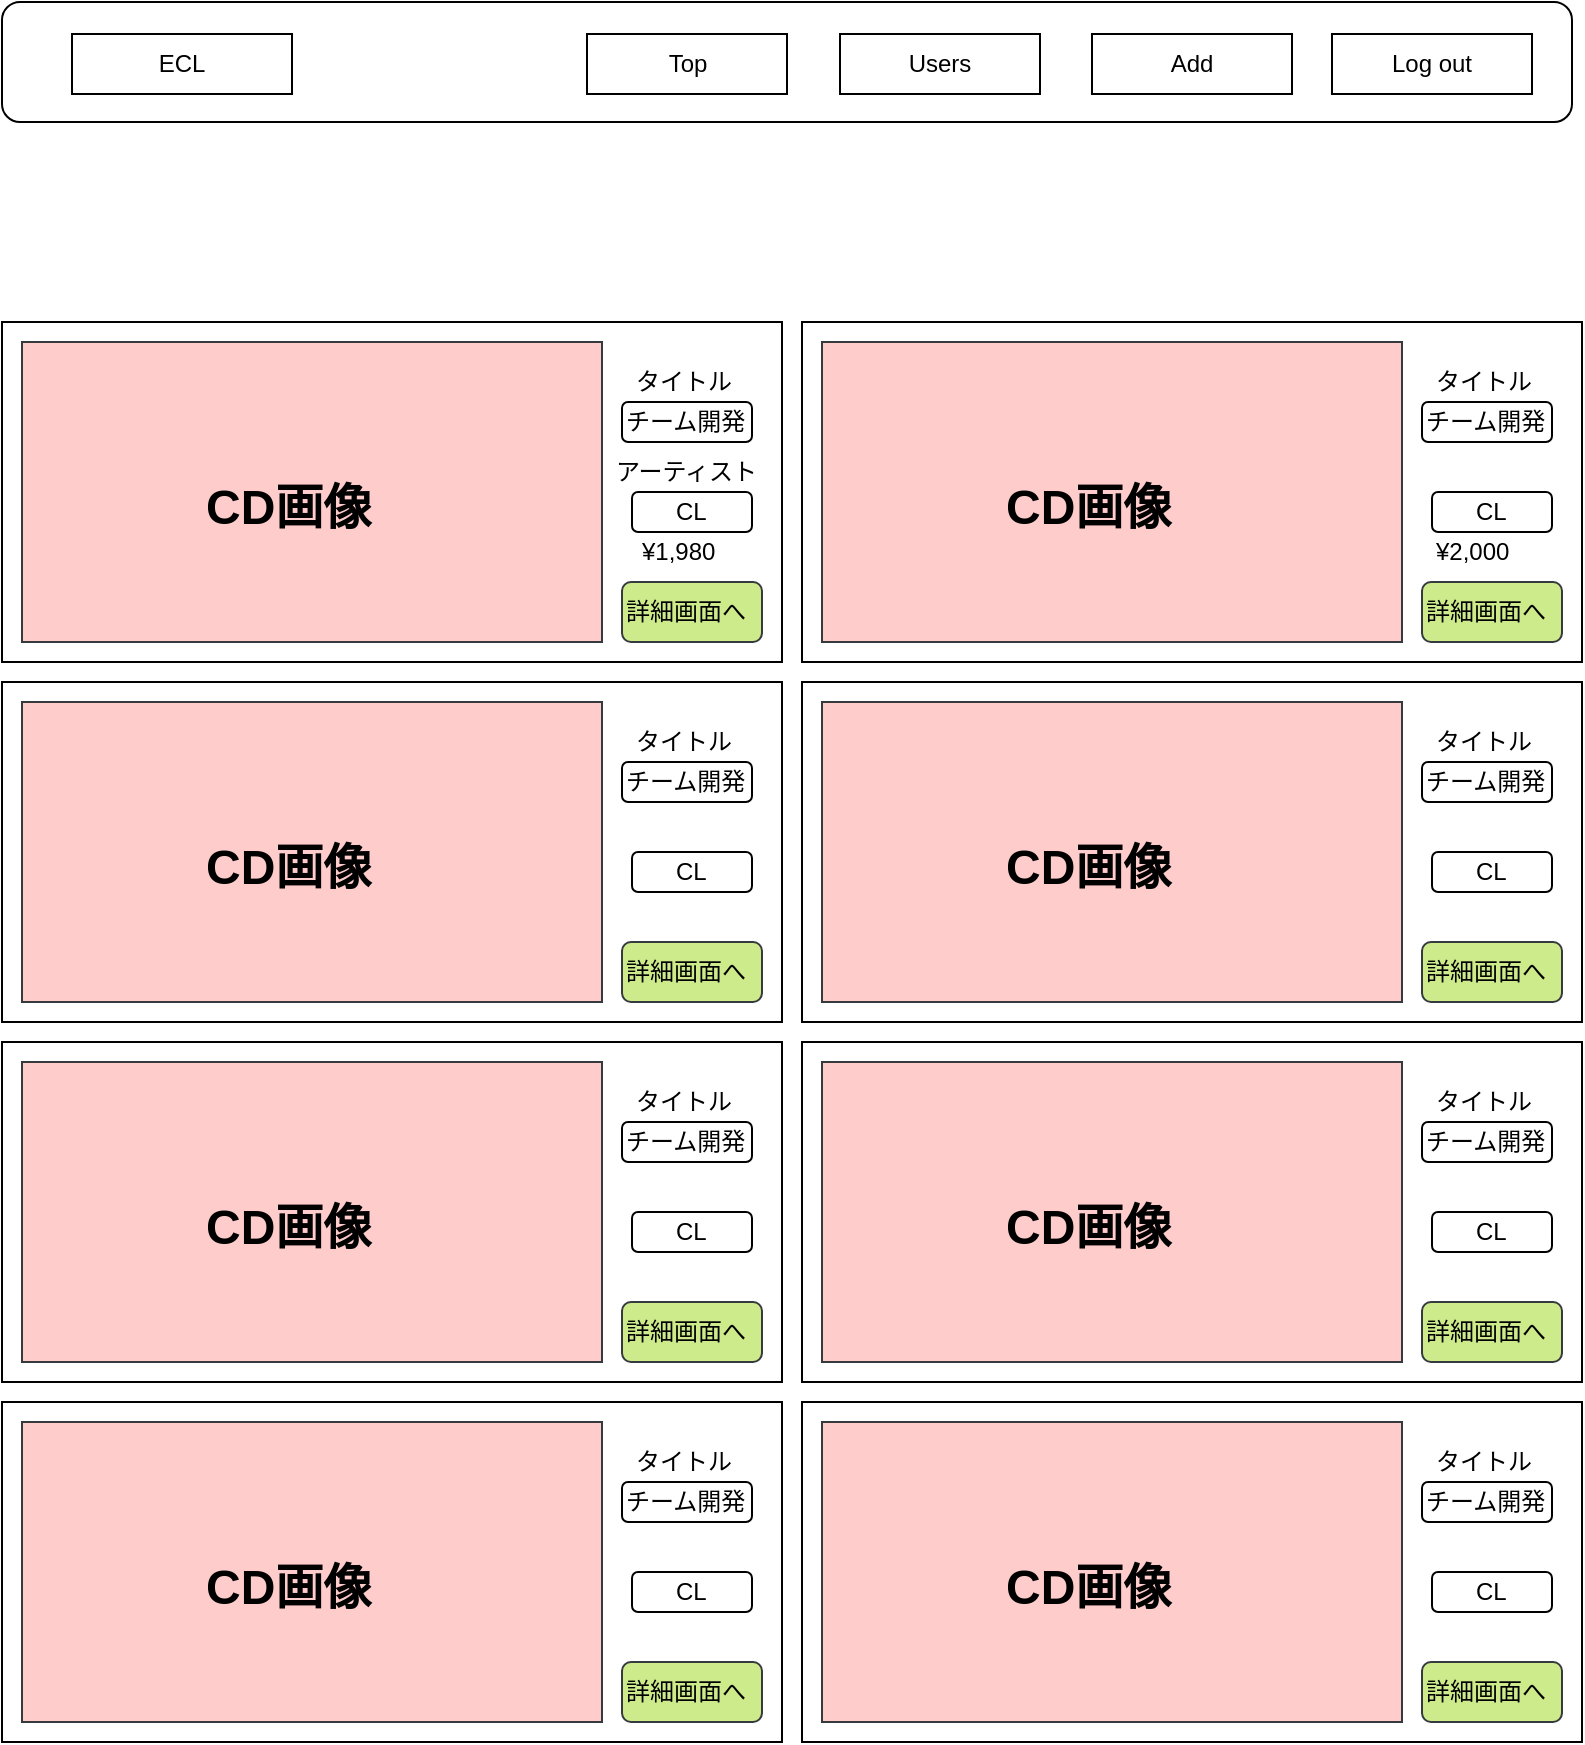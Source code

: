<mxfile version="10.8.8" type="github"><diagram id="PPx-m0vNghP_mfg8f-Wl" name="Page-1"><mxGraphModel dx="1398" dy="775" grid="1" gridSize="10" guides="1" tooltips="1" connect="1" arrows="1" fold="1" page="1" pageScale="1" pageWidth="1169" pageHeight="1654" math="0" shadow="0"><root><mxCell id="0"/><mxCell id="1" parent="0"/><mxCell id="JDdj_WCOVAHmtkz_DxpK-1" value="" style="rounded=0;whiteSpace=wrap;html=1;strokeWidth=1;fillColor=none;gradientColor=none;align=left;" parent="1" vertex="1"><mxGeometry x="110" y="225" width="390" height="170" as="geometry"/></mxCell><mxCell id="JDdj_WCOVAHmtkz_DxpK-2" value="" style="rounded=0;whiteSpace=wrap;html=1;strokeWidth=1;fillColor=#ffcccc;align=left;strokeColor=#36393d;" parent="1" vertex="1"><mxGeometry x="120" y="235" width="290" height="150" as="geometry"/></mxCell><mxCell id="JDdj_WCOVAHmtkz_DxpK-3" value="&lt;h1&gt;CD画像&lt;/h1&gt;" style="text;html=1;resizable=0;points=[];autosize=1;align=left;verticalAlign=top;spacingTop=-4;" parent="1" vertex="1"><mxGeometry x="210" y="285" width="100" height="50" as="geometry"/></mxCell><mxCell id="JDdj_WCOVAHmtkz_DxpK-4" value="詳細画面へ" style="rounded=1;whiteSpace=wrap;html=1;strokeWidth=1;fillColor=#cdeb8b;align=left;strokeColor=#36393d;" parent="1" vertex="1"><mxGeometry x="420" y="355" width="70" height="30" as="geometry"/></mxCell><mxCell id="JDdj_WCOVAHmtkz_DxpK-5" value="タイトル" style="text;html=1;resizable=0;points=[];autosize=1;align=left;verticalAlign=top;spacingTop=-4;" parent="1" vertex="1"><mxGeometry x="425" y="245" width="60" height="20" as="geometry"/></mxCell><mxCell id="JDdj_WCOVAHmtkz_DxpK-6" value="チーム開発" style="text;html=1;resizable=0;points=[];autosize=1;align=left;verticalAlign=top;spacingTop=-4;" parent="1" vertex="1"><mxGeometry x="420" y="265" width="80" height="20" as="geometry"/></mxCell><mxCell id="JDdj_WCOVAHmtkz_DxpK-7" value="" style="rounded=1;whiteSpace=wrap;html=1;strokeWidth=1;fillColor=none;gradientColor=none;align=left;" parent="1" vertex="1"><mxGeometry x="425" y="310" width="60" height="20" as="geometry"/></mxCell><mxCell id="JDdj_WCOVAHmtkz_DxpK-8" value="" style="rounded=1;whiteSpace=wrap;html=1;strokeWidth=1;fillColor=none;gradientColor=none;align=left;" parent="1" vertex="1"><mxGeometry x="420" y="265" width="65" height="20" as="geometry"/></mxCell><mxCell id="JDdj_WCOVAHmtkz_DxpK-9" value="アーティスト" style="text;html=1;resizable=0;points=[];autosize=1;align=left;verticalAlign=top;spacingTop=-4;" parent="1" vertex="1"><mxGeometry x="415" y="290" width="90" height="20" as="geometry"/></mxCell><mxCell id="JDdj_WCOVAHmtkz_DxpK-10" value="CL" style="text;html=1;resizable=0;points=[];autosize=1;align=left;verticalAlign=top;spacingTop=-4;" parent="1" vertex="1"><mxGeometry x="445" y="310" width="30" height="20" as="geometry"/></mxCell><mxCell id="JDdj_WCOVAHmtkz_DxpK-11" value="" style="rounded=0;whiteSpace=wrap;html=1;strokeWidth=1;fillColor=none;gradientColor=none;align=left;" parent="1" vertex="1"><mxGeometry x="510" y="405" width="390" height="170" as="geometry"/></mxCell><mxCell id="JDdj_WCOVAHmtkz_DxpK-12" value="" style="rounded=0;whiteSpace=wrap;html=1;strokeWidth=1;fillColor=#ffcccc;align=left;strokeColor=#36393d;" parent="1" vertex="1"><mxGeometry x="520" y="415" width="290" height="150" as="geometry"/></mxCell><mxCell id="JDdj_WCOVAHmtkz_DxpK-13" value="&lt;h1&gt;CD画像&lt;/h1&gt;" style="text;html=1;resizable=0;points=[];autosize=1;align=left;verticalAlign=top;spacingTop=-4;" parent="1" vertex="1"><mxGeometry x="610" y="465" width="100" height="50" as="geometry"/></mxCell><mxCell id="JDdj_WCOVAHmtkz_DxpK-14" value="詳細画面へ" style="rounded=1;whiteSpace=wrap;html=1;strokeWidth=1;fillColor=#cdeb8b;align=left;strokeColor=#36393d;" parent="1" vertex="1"><mxGeometry x="820" y="535" width="70" height="30" as="geometry"/></mxCell><mxCell id="JDdj_WCOVAHmtkz_DxpK-15" value="タイトル" style="text;html=1;resizable=0;points=[];autosize=1;align=left;verticalAlign=top;spacingTop=-4;" parent="1" vertex="1"><mxGeometry x="825" y="425" width="60" height="20" as="geometry"/></mxCell><mxCell id="JDdj_WCOVAHmtkz_DxpK-16" value="チーム開発" style="text;html=1;resizable=0;points=[];autosize=1;align=left;verticalAlign=top;spacingTop=-4;" parent="1" vertex="1"><mxGeometry x="820" y="445" width="80" height="20" as="geometry"/></mxCell><mxCell id="JDdj_WCOVAHmtkz_DxpK-17" value="" style="rounded=1;whiteSpace=wrap;html=1;strokeWidth=1;fillColor=none;gradientColor=none;align=left;" parent="1" vertex="1"><mxGeometry x="825" y="490" width="60" height="20" as="geometry"/></mxCell><mxCell id="JDdj_WCOVAHmtkz_DxpK-18" value="" style="rounded=1;whiteSpace=wrap;html=1;strokeWidth=1;fillColor=none;gradientColor=none;align=left;" parent="1" vertex="1"><mxGeometry x="820" y="445" width="65" height="20" as="geometry"/></mxCell><mxCell id="JDdj_WCOVAHmtkz_DxpK-19" value="CL" style="text;html=1;resizable=0;points=[];autosize=1;align=left;verticalAlign=top;spacingTop=-4;" parent="1" vertex="1"><mxGeometry x="845" y="490" width="30" height="20" as="geometry"/></mxCell><mxCell id="JDdj_WCOVAHmtkz_DxpK-20" value="" style="rounded=0;whiteSpace=wrap;html=1;strokeWidth=1;fillColor=none;gradientColor=none;align=left;" parent="1" vertex="1"><mxGeometry x="510" y="225" width="390" height="170" as="geometry"/></mxCell><mxCell id="JDdj_WCOVAHmtkz_DxpK-21" value="" style="rounded=0;whiteSpace=wrap;html=1;strokeWidth=1;fillColor=#ffcccc;align=left;strokeColor=#36393d;" parent="1" vertex="1"><mxGeometry x="520" y="235" width="290" height="150" as="geometry"/></mxCell><mxCell id="JDdj_WCOVAHmtkz_DxpK-22" value="&lt;h1&gt;CD画像&lt;/h1&gt;" style="text;html=1;resizable=0;points=[];autosize=1;align=left;verticalAlign=top;spacingTop=-4;" parent="1" vertex="1"><mxGeometry x="610" y="285" width="100" height="50" as="geometry"/></mxCell><mxCell id="JDdj_WCOVAHmtkz_DxpK-23" value="詳細画面へ" style="rounded=1;whiteSpace=wrap;html=1;strokeWidth=1;fillColor=#cdeb8b;align=left;strokeColor=#36393d;" parent="1" vertex="1"><mxGeometry x="820" y="355" width="70" height="30" as="geometry"/></mxCell><mxCell id="JDdj_WCOVAHmtkz_DxpK-24" value="タイトル" style="text;html=1;resizable=0;points=[];autosize=1;align=left;verticalAlign=top;spacingTop=-4;" parent="1" vertex="1"><mxGeometry x="825" y="245" width="60" height="20" as="geometry"/></mxCell><mxCell id="JDdj_WCOVAHmtkz_DxpK-25" value="チーム開発" style="text;html=1;resizable=0;points=[];autosize=1;align=left;verticalAlign=top;spacingTop=-4;" parent="1" vertex="1"><mxGeometry x="820" y="265" width="80" height="20" as="geometry"/></mxCell><mxCell id="JDdj_WCOVAHmtkz_DxpK-26" value="" style="rounded=1;whiteSpace=wrap;html=1;strokeWidth=1;fillColor=none;gradientColor=none;align=left;" parent="1" vertex="1"><mxGeometry x="825" y="310" width="60" height="20" as="geometry"/></mxCell><mxCell id="JDdj_WCOVAHmtkz_DxpK-27" value="" style="rounded=1;whiteSpace=wrap;html=1;strokeWidth=1;fillColor=none;gradientColor=none;align=left;" parent="1" vertex="1"><mxGeometry x="820" y="265" width="65" height="20" as="geometry"/></mxCell><mxCell id="JDdj_WCOVAHmtkz_DxpK-28" value="CL" style="text;html=1;resizable=0;points=[];autosize=1;align=left;verticalAlign=top;spacingTop=-4;" parent="1" vertex="1"><mxGeometry x="845" y="310" width="30" height="20" as="geometry"/></mxCell><mxCell id="JDdj_WCOVAHmtkz_DxpK-29" value="" style="rounded=0;whiteSpace=wrap;html=1;strokeWidth=1;fillColor=none;gradientColor=none;align=left;" parent="1" vertex="1"><mxGeometry x="110" y="405" width="390" height="170" as="geometry"/></mxCell><mxCell id="JDdj_WCOVAHmtkz_DxpK-30" value="" style="rounded=0;whiteSpace=wrap;html=1;strokeWidth=1;fillColor=#ffcccc;align=left;strokeColor=#36393d;" parent="1" vertex="1"><mxGeometry x="120" y="415" width="290" height="150" as="geometry"/></mxCell><mxCell id="JDdj_WCOVAHmtkz_DxpK-31" value="&lt;h1&gt;CD画像&lt;/h1&gt;" style="text;html=1;resizable=0;points=[];autosize=1;align=left;verticalAlign=top;spacingTop=-4;" parent="1" vertex="1"><mxGeometry x="210" y="465" width="100" height="50" as="geometry"/></mxCell><mxCell id="JDdj_WCOVAHmtkz_DxpK-32" value="詳細画面へ" style="rounded=1;whiteSpace=wrap;html=1;strokeWidth=1;fillColor=#cdeb8b;align=left;strokeColor=#36393d;" parent="1" vertex="1"><mxGeometry x="420" y="535" width="70" height="30" as="geometry"/></mxCell><mxCell id="JDdj_WCOVAHmtkz_DxpK-33" value="タイトル" style="text;html=1;resizable=0;points=[];autosize=1;align=left;verticalAlign=top;spacingTop=-4;" parent="1" vertex="1"><mxGeometry x="425" y="425" width="60" height="20" as="geometry"/></mxCell><mxCell id="JDdj_WCOVAHmtkz_DxpK-34" value="チーム開発" style="text;html=1;resizable=0;points=[];autosize=1;align=left;verticalAlign=top;spacingTop=-4;" parent="1" vertex="1"><mxGeometry x="420" y="445" width="80" height="20" as="geometry"/></mxCell><mxCell id="JDdj_WCOVAHmtkz_DxpK-35" value="" style="rounded=1;whiteSpace=wrap;html=1;strokeWidth=1;fillColor=none;gradientColor=none;align=left;" parent="1" vertex="1"><mxGeometry x="425" y="490" width="60" height="20" as="geometry"/></mxCell><mxCell id="JDdj_WCOVAHmtkz_DxpK-36" value="" style="rounded=1;whiteSpace=wrap;html=1;strokeWidth=1;fillColor=none;gradientColor=none;align=left;" parent="1" vertex="1"><mxGeometry x="420" y="445" width="65" height="20" as="geometry"/></mxCell><mxCell id="JDdj_WCOVAHmtkz_DxpK-37" value="CL" style="text;html=1;resizable=0;points=[];autosize=1;align=left;verticalAlign=top;spacingTop=-4;" parent="1" vertex="1"><mxGeometry x="445" y="490" width="30" height="20" as="geometry"/></mxCell><mxCell id="JDdj_WCOVAHmtkz_DxpK-38" value="" style="rounded=0;whiteSpace=wrap;html=1;strokeWidth=1;fillColor=none;gradientColor=none;align=left;" parent="1" vertex="1"><mxGeometry x="110" y="585" width="390" height="170" as="geometry"/></mxCell><mxCell id="JDdj_WCOVAHmtkz_DxpK-39" value="" style="rounded=0;whiteSpace=wrap;html=1;strokeWidth=1;fillColor=#ffcccc;align=left;strokeColor=#36393d;" parent="1" vertex="1"><mxGeometry x="120" y="595" width="290" height="150" as="geometry"/></mxCell><mxCell id="JDdj_WCOVAHmtkz_DxpK-40" value="&lt;h1&gt;CD画像&lt;/h1&gt;" style="text;html=1;resizable=0;points=[];autosize=1;align=left;verticalAlign=top;spacingTop=-4;" parent="1" vertex="1"><mxGeometry x="210" y="645" width="100" height="50" as="geometry"/></mxCell><mxCell id="JDdj_WCOVAHmtkz_DxpK-41" value="詳細画面へ" style="rounded=1;whiteSpace=wrap;html=1;strokeWidth=1;fillColor=#cdeb8b;align=left;strokeColor=#36393d;" parent="1" vertex="1"><mxGeometry x="420" y="715" width="70" height="30" as="geometry"/></mxCell><mxCell id="JDdj_WCOVAHmtkz_DxpK-42" value="タイトル" style="text;html=1;resizable=0;points=[];autosize=1;align=left;verticalAlign=top;spacingTop=-4;" parent="1" vertex="1"><mxGeometry x="425" y="605" width="60" height="20" as="geometry"/></mxCell><mxCell id="JDdj_WCOVAHmtkz_DxpK-43" value="チーム開発" style="text;html=1;resizable=0;points=[];autosize=1;align=left;verticalAlign=top;spacingTop=-4;" parent="1" vertex="1"><mxGeometry x="420" y="625" width="80" height="20" as="geometry"/></mxCell><mxCell id="JDdj_WCOVAHmtkz_DxpK-44" value="" style="rounded=1;whiteSpace=wrap;html=1;strokeWidth=1;fillColor=none;gradientColor=none;align=left;" parent="1" vertex="1"><mxGeometry x="425" y="670" width="60" height="20" as="geometry"/></mxCell><mxCell id="JDdj_WCOVAHmtkz_DxpK-45" value="" style="rounded=1;whiteSpace=wrap;html=1;strokeWidth=1;fillColor=none;gradientColor=none;align=left;" parent="1" vertex="1"><mxGeometry x="420" y="625" width="65" height="20" as="geometry"/></mxCell><mxCell id="JDdj_WCOVAHmtkz_DxpK-46" value="CL" style="text;html=1;resizable=0;points=[];autosize=1;align=left;verticalAlign=top;spacingTop=-4;" parent="1" vertex="1"><mxGeometry x="445" y="670" width="30" height="20" as="geometry"/></mxCell><mxCell id="JDdj_WCOVAHmtkz_DxpK-47" value="" style="rounded=0;whiteSpace=wrap;html=1;strokeWidth=1;fillColor=none;gradientColor=none;align=left;" parent="1" vertex="1"><mxGeometry x="510" y="585" width="390" height="170" as="geometry"/></mxCell><mxCell id="JDdj_WCOVAHmtkz_DxpK-48" value="" style="rounded=0;whiteSpace=wrap;html=1;strokeWidth=1;fillColor=#ffcccc;align=left;strokeColor=#36393d;" parent="1" vertex="1"><mxGeometry x="520" y="595" width="290" height="150" as="geometry"/></mxCell><mxCell id="JDdj_WCOVAHmtkz_DxpK-49" value="&lt;h1&gt;CD画像&lt;/h1&gt;" style="text;html=1;resizable=0;points=[];autosize=1;align=left;verticalAlign=top;spacingTop=-4;" parent="1" vertex="1"><mxGeometry x="610" y="645" width="100" height="50" as="geometry"/></mxCell><mxCell id="JDdj_WCOVAHmtkz_DxpK-50" value="詳細画面へ" style="rounded=1;whiteSpace=wrap;html=1;strokeWidth=1;fillColor=#cdeb8b;align=left;strokeColor=#36393d;" parent="1" vertex="1"><mxGeometry x="820" y="715" width="70" height="30" as="geometry"/></mxCell><mxCell id="JDdj_WCOVAHmtkz_DxpK-51" value="タイトル" style="text;html=1;resizable=0;points=[];autosize=1;align=left;verticalAlign=top;spacingTop=-4;" parent="1" vertex="1"><mxGeometry x="825" y="605" width="60" height="20" as="geometry"/></mxCell><mxCell id="JDdj_WCOVAHmtkz_DxpK-52" value="チーム開発" style="text;html=1;resizable=0;points=[];autosize=1;align=left;verticalAlign=top;spacingTop=-4;" parent="1" vertex="1"><mxGeometry x="820" y="625" width="80" height="20" as="geometry"/></mxCell><mxCell id="JDdj_WCOVAHmtkz_DxpK-53" value="" style="rounded=1;whiteSpace=wrap;html=1;strokeWidth=1;fillColor=none;gradientColor=none;align=left;" parent="1" vertex="1"><mxGeometry x="825" y="670" width="60" height="20" as="geometry"/></mxCell><mxCell id="JDdj_WCOVAHmtkz_DxpK-54" value="" style="rounded=1;whiteSpace=wrap;html=1;strokeWidth=1;fillColor=none;gradientColor=none;align=left;" parent="1" vertex="1"><mxGeometry x="820" y="625" width="65" height="20" as="geometry"/></mxCell><mxCell id="JDdj_WCOVAHmtkz_DxpK-55" value="CL" style="text;html=1;resizable=0;points=[];autosize=1;align=left;verticalAlign=top;spacingTop=-4;" parent="1" vertex="1"><mxGeometry x="845" y="670" width="30" height="20" as="geometry"/></mxCell><mxCell id="JDdj_WCOVAHmtkz_DxpK-56" value="¥1,980" style="text;html=1;resizable=0;points=[];autosize=1;align=left;verticalAlign=top;spacingTop=-4;" parent="1" vertex="1"><mxGeometry x="427.5" y="330" width="50" height="20" as="geometry"/></mxCell><mxCell id="JDdj_WCOVAHmtkz_DxpK-57" value="¥2,000" style="text;html=1;resizable=0;points=[];autosize=1;align=left;verticalAlign=top;spacingTop=-4;" parent="1" vertex="1"><mxGeometry x="825" y="330" width="50" height="20" as="geometry"/></mxCell><mxCell id="JDdj_WCOVAHmtkz_DxpK-58" value="" style="rounded=0;whiteSpace=wrap;html=1;strokeWidth=1;fillColor=none;gradientColor=none;align=left;" parent="1" vertex="1"><mxGeometry x="110" y="765" width="390" height="170" as="geometry"/></mxCell><mxCell id="JDdj_WCOVAHmtkz_DxpK-59" value="" style="rounded=0;whiteSpace=wrap;html=1;strokeWidth=1;fillColor=#ffcccc;align=left;strokeColor=#36393d;" parent="1" vertex="1"><mxGeometry x="120" y="775" width="290" height="150" as="geometry"/></mxCell><mxCell id="JDdj_WCOVAHmtkz_DxpK-60" value="&lt;h1&gt;CD画像&lt;/h1&gt;" style="text;html=1;resizable=0;points=[];autosize=1;align=left;verticalAlign=top;spacingTop=-4;" parent="1" vertex="1"><mxGeometry x="210" y="825" width="100" height="50" as="geometry"/></mxCell><mxCell id="JDdj_WCOVAHmtkz_DxpK-61" value="詳細画面へ" style="rounded=1;whiteSpace=wrap;html=1;strokeWidth=1;fillColor=#cdeb8b;align=left;strokeColor=#36393d;" parent="1" vertex="1"><mxGeometry x="420" y="895" width="70" height="30" as="geometry"/></mxCell><mxCell id="JDdj_WCOVAHmtkz_DxpK-62" value="タイトル" style="text;html=1;resizable=0;points=[];autosize=1;align=left;verticalAlign=top;spacingTop=-4;" parent="1" vertex="1"><mxGeometry x="425" y="785" width="60" height="20" as="geometry"/></mxCell><mxCell id="JDdj_WCOVAHmtkz_DxpK-63" value="チーム開発" style="text;html=1;resizable=0;points=[];autosize=1;align=left;verticalAlign=top;spacingTop=-4;" parent="1" vertex="1"><mxGeometry x="420" y="805" width="80" height="20" as="geometry"/></mxCell><mxCell id="JDdj_WCOVAHmtkz_DxpK-64" value="" style="rounded=1;whiteSpace=wrap;html=1;strokeWidth=1;fillColor=none;gradientColor=none;align=left;" parent="1" vertex="1"><mxGeometry x="425" y="850" width="60" height="20" as="geometry"/></mxCell><mxCell id="JDdj_WCOVAHmtkz_DxpK-65" value="" style="rounded=1;whiteSpace=wrap;html=1;strokeWidth=1;fillColor=none;gradientColor=none;align=left;" parent="1" vertex="1"><mxGeometry x="420" y="805" width="65" height="20" as="geometry"/></mxCell><mxCell id="JDdj_WCOVAHmtkz_DxpK-66" value="CL" style="text;html=1;resizable=0;points=[];autosize=1;align=left;verticalAlign=top;spacingTop=-4;" parent="1" vertex="1"><mxGeometry x="445" y="850" width="30" height="20" as="geometry"/></mxCell><mxCell id="JDdj_WCOVAHmtkz_DxpK-67" value="" style="rounded=0;whiteSpace=wrap;html=1;strokeWidth=1;fillColor=none;gradientColor=none;align=left;" parent="1" vertex="1"><mxGeometry x="510" y="765" width="390" height="170" as="geometry"/></mxCell><mxCell id="JDdj_WCOVAHmtkz_DxpK-68" value="" style="rounded=0;whiteSpace=wrap;html=1;strokeWidth=1;fillColor=#ffcccc;align=left;strokeColor=#36393d;" parent="1" vertex="1"><mxGeometry x="520" y="775" width="290" height="150" as="geometry"/></mxCell><mxCell id="JDdj_WCOVAHmtkz_DxpK-69" value="&lt;h1&gt;CD画像&lt;/h1&gt;" style="text;html=1;resizable=0;points=[];autosize=1;align=left;verticalAlign=top;spacingTop=-4;" parent="1" vertex="1"><mxGeometry x="610" y="825" width="100" height="50" as="geometry"/></mxCell><mxCell id="JDdj_WCOVAHmtkz_DxpK-70" value="詳細画面へ" style="rounded=1;whiteSpace=wrap;html=1;strokeWidth=1;fillColor=#cdeb8b;align=left;strokeColor=#36393d;" parent="1" vertex="1"><mxGeometry x="820" y="895" width="70" height="30" as="geometry"/></mxCell><mxCell id="JDdj_WCOVAHmtkz_DxpK-71" value="タイトル" style="text;html=1;resizable=0;points=[];autosize=1;align=left;verticalAlign=top;spacingTop=-4;" parent="1" vertex="1"><mxGeometry x="825" y="785" width="60" height="20" as="geometry"/></mxCell><mxCell id="JDdj_WCOVAHmtkz_DxpK-72" value="チーム開発" style="text;html=1;resizable=0;points=[];autosize=1;align=left;verticalAlign=top;spacingTop=-4;" parent="1" vertex="1"><mxGeometry x="820" y="805" width="80" height="20" as="geometry"/></mxCell><mxCell id="JDdj_WCOVAHmtkz_DxpK-73" value="" style="rounded=1;whiteSpace=wrap;html=1;strokeWidth=1;fillColor=none;gradientColor=none;align=left;" parent="1" vertex="1"><mxGeometry x="825" y="850" width="60" height="20" as="geometry"/></mxCell><mxCell id="JDdj_WCOVAHmtkz_DxpK-74" value="" style="rounded=1;whiteSpace=wrap;html=1;strokeWidth=1;fillColor=none;gradientColor=none;align=left;" parent="1" vertex="1"><mxGeometry x="820" y="805" width="65" height="20" as="geometry"/></mxCell><mxCell id="JDdj_WCOVAHmtkz_DxpK-75" value="CL" style="text;html=1;resizable=0;points=[];autosize=1;align=left;verticalAlign=top;spacingTop=-4;" parent="1" vertex="1"><mxGeometry x="845" y="850" width="30" height="20" as="geometry"/></mxCell><mxCell id="WBFJrvrkHH7tBe0tPQ74-3" value="" style="rounded=1;whiteSpace=wrap;html=1;" vertex="1" parent="1"><mxGeometry x="110" y="65" width="785" height="60" as="geometry"/></mxCell><mxCell id="WBFJrvrkHH7tBe0tPQ74-4" value="ECL" style="rounded=0;whiteSpace=wrap;html=1;" vertex="1" parent="1"><mxGeometry x="145" y="81" width="110" height="30" as="geometry"/></mxCell><mxCell id="WBFJrvrkHH7tBe0tPQ74-5" value="Top" style="rounded=0;whiteSpace=wrap;html=1;" vertex="1" parent="1"><mxGeometry x="402.5" y="81" width="100" height="30" as="geometry"/></mxCell><mxCell id="WBFJrvrkHH7tBe0tPQ74-6" value="Add" style="rounded=0;whiteSpace=wrap;html=1;" vertex="1" parent="1"><mxGeometry x="655" y="81" width="100" height="30" as="geometry"/></mxCell><mxCell id="WBFJrvrkHH7tBe0tPQ74-7" value="Log out" style="rounded=0;whiteSpace=wrap;html=1;" vertex="1" parent="1"><mxGeometry x="775" y="81" width="100" height="30" as="geometry"/></mxCell><mxCell id="WBFJrvrkHH7tBe0tPQ74-8" value="Users" style="rounded=0;whiteSpace=wrap;html=1;" vertex="1" parent="1"><mxGeometry x="529" y="81" width="100" height="30" as="geometry"/></mxCell></root></mxGraphModel></diagram></mxfile>